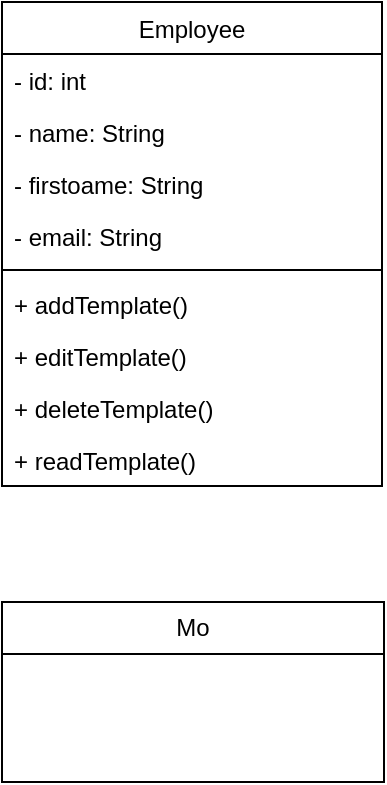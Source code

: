 <mxfile version="24.7.4">
  <diagram name="Page-1" id="y5-NePWyKyB3006rCJuu">
    <mxGraphModel dx="1434" dy="786" grid="1" gridSize="10" guides="1" tooltips="1" connect="1" arrows="1" fold="1" page="1" pageScale="1" pageWidth="827" pageHeight="1169" math="0" shadow="0">
      <root>
        <mxCell id="0" />
        <mxCell id="1" parent="0" />
        <mxCell id="XV_oDtT-e7JMHB48_pIF-1" value="Mo" style="swimlane;fontStyle=0;childLayout=stackLayout;horizontal=1;startSize=26;fillColor=none;horizontalStack=0;resizeParent=1;resizeParentMax=0;resizeLast=0;collapsible=1;marginBottom=0;whiteSpace=wrap;html=1;" vertex="1" parent="1">
          <mxGeometry x="319" y="410" width="191" height="90" as="geometry">
            <mxRectangle x="120" y="110" width="90" height="30" as="alternateBounds" />
          </mxGeometry>
        </mxCell>
        <mxCell id="XV_oDtT-e7JMHB48_pIF-5" value="&lt;span style=&quot;font-weight: 400;&quot;&gt;Employee&lt;/span&gt;" style="swimlane;fontStyle=1;align=center;verticalAlign=top;childLayout=stackLayout;horizontal=1;startSize=26;horizontalStack=0;resizeParent=1;resizeParentMax=0;resizeLast=0;collapsible=1;marginBottom=0;whiteSpace=wrap;html=1;" vertex="1" parent="1">
          <mxGeometry x="319" y="110" width="190" height="242" as="geometry" />
        </mxCell>
        <mxCell id="XV_oDtT-e7JMHB48_pIF-2" value="- id: int" style="text;strokeColor=none;fillColor=none;align=left;verticalAlign=top;spacingLeft=4;spacingRight=4;overflow=hidden;rotatable=0;points=[[0,0.5],[1,0.5]];portConstraint=eastwest;whiteSpace=wrap;html=1;" vertex="1" parent="XV_oDtT-e7JMHB48_pIF-5">
          <mxGeometry y="26" width="190" height="26" as="geometry" />
        </mxCell>
        <mxCell id="XV_oDtT-e7JMHB48_pIF-3" value="- name: String" style="text;strokeColor=none;fillColor=none;align=left;verticalAlign=top;spacingLeft=4;spacingRight=4;overflow=hidden;rotatable=0;points=[[0,0.5],[1,0.5]];portConstraint=eastwest;whiteSpace=wrap;html=1;" vertex="1" parent="XV_oDtT-e7JMHB48_pIF-5">
          <mxGeometry y="52" width="190" height="26" as="geometry" />
        </mxCell>
        <mxCell id="XV_oDtT-e7JMHB48_pIF-28" value="- firstoame: String" style="text;strokeColor=none;fillColor=none;align=left;verticalAlign=top;spacingLeft=4;spacingRight=4;overflow=hidden;rotatable=0;points=[[0,0.5],[1,0.5]];portConstraint=eastwest;whiteSpace=wrap;html=1;" vertex="1" parent="XV_oDtT-e7JMHB48_pIF-5">
          <mxGeometry y="78" width="190" height="26" as="geometry" />
        </mxCell>
        <mxCell id="XV_oDtT-e7JMHB48_pIF-4" value="- email: String" style="text;strokeColor=none;fillColor=none;align=left;verticalAlign=top;spacingLeft=4;spacingRight=4;overflow=hidden;rotatable=0;points=[[0,0.5],[1,0.5]];portConstraint=eastwest;whiteSpace=wrap;html=1;" vertex="1" parent="XV_oDtT-e7JMHB48_pIF-5">
          <mxGeometry y="104" width="190" height="26" as="geometry" />
        </mxCell>
        <mxCell id="XV_oDtT-e7JMHB48_pIF-7" value="" style="line;strokeWidth=1;fillColor=none;align=left;verticalAlign=middle;spacingTop=-1;spacingLeft=3;spacingRight=3;rotatable=0;labelPosition=right;points=[];portConstraint=eastwest;strokeColor=inherit;" vertex="1" parent="XV_oDtT-e7JMHB48_pIF-5">
          <mxGeometry y="130" width="190" height="8" as="geometry" />
        </mxCell>
        <mxCell id="XV_oDtT-e7JMHB48_pIF-9" value="+ addTemplate()" style="text;strokeColor=none;fillColor=none;align=left;verticalAlign=top;spacingLeft=4;spacingRight=4;overflow=hidden;rotatable=0;points=[[0,0.5],[1,0.5]];portConstraint=eastwest;whiteSpace=wrap;html=1;" vertex="1" parent="XV_oDtT-e7JMHB48_pIF-5">
          <mxGeometry y="138" width="190" height="26" as="geometry" />
        </mxCell>
        <mxCell id="XV_oDtT-e7JMHB48_pIF-8" value="+ editTemplate()" style="text;strokeColor=none;fillColor=none;align=left;verticalAlign=top;spacingLeft=4;spacingRight=4;overflow=hidden;rotatable=0;points=[[0,0.5],[1,0.5]];portConstraint=eastwest;whiteSpace=wrap;html=1;" vertex="1" parent="XV_oDtT-e7JMHB48_pIF-5">
          <mxGeometry y="164" width="190" height="26" as="geometry" />
        </mxCell>
        <mxCell id="XV_oDtT-e7JMHB48_pIF-17" value="+ deleteTemplate()" style="text;strokeColor=none;fillColor=none;align=left;verticalAlign=top;spacingLeft=4;spacingRight=4;overflow=hidden;rotatable=0;points=[[0,0.5],[1,0.5]];portConstraint=eastwest;whiteSpace=wrap;html=1;" vertex="1" parent="XV_oDtT-e7JMHB48_pIF-5">
          <mxGeometry y="190" width="190" height="26" as="geometry" />
        </mxCell>
        <mxCell id="XV_oDtT-e7JMHB48_pIF-18" value="+ readTemplate()" style="text;strokeColor=none;fillColor=none;align=left;verticalAlign=top;spacingLeft=4;spacingRight=4;overflow=hidden;rotatable=0;points=[[0,0.5],[1,0.5]];portConstraint=eastwest;whiteSpace=wrap;html=1;" vertex="1" parent="XV_oDtT-e7JMHB48_pIF-5">
          <mxGeometry y="216" width="190" height="26" as="geometry" />
        </mxCell>
      </root>
    </mxGraphModel>
  </diagram>
</mxfile>
